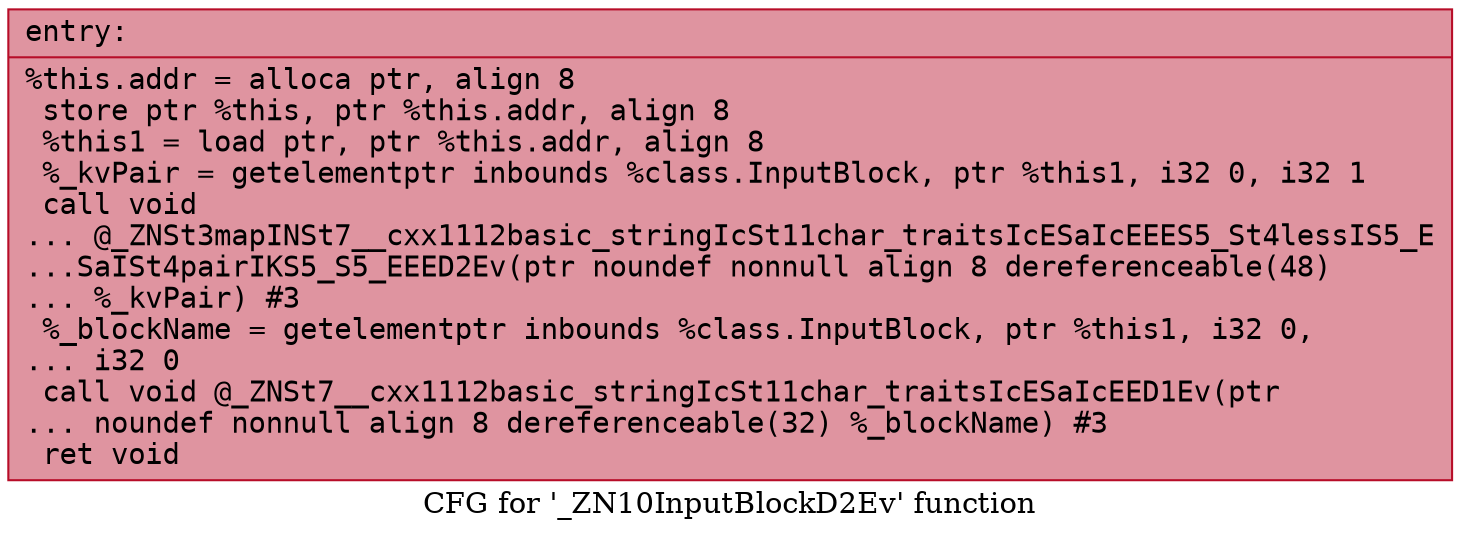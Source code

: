 digraph "CFG for '_ZN10InputBlockD2Ev' function" {
	label="CFG for '_ZN10InputBlockD2Ev' function";

	Node0x562c4e4e40c0 [shape=record,color="#b70d28ff", style=filled, fillcolor="#b70d2870" fontname="Courier",label="{entry:\l|  %this.addr = alloca ptr, align 8\l  store ptr %this, ptr %this.addr, align 8\l  %this1 = load ptr, ptr %this.addr, align 8\l  %_kvPair = getelementptr inbounds %class.InputBlock, ptr %this1, i32 0, i32 1\l  call void\l... @_ZNSt3mapINSt7__cxx1112basic_stringIcSt11char_traitsIcESaIcEEES5_St4lessIS5_E\l...SaISt4pairIKS5_S5_EEED2Ev(ptr noundef nonnull align 8 dereferenceable(48)\l... %_kvPair) #3\l  %_blockName = getelementptr inbounds %class.InputBlock, ptr %this1, i32 0,\l... i32 0\l  call void @_ZNSt7__cxx1112basic_stringIcSt11char_traitsIcESaIcEED1Ev(ptr\l... noundef nonnull align 8 dereferenceable(32) %_blockName) #3\l  ret void\l}"];
}
